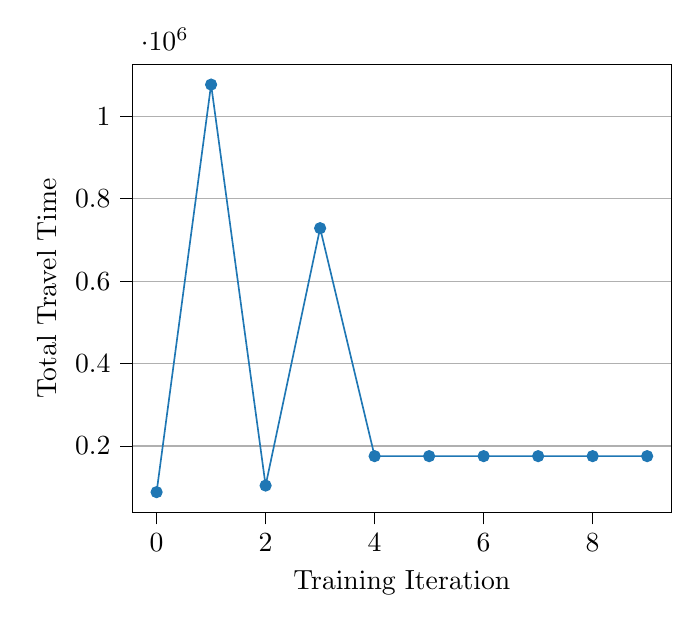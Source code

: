 % This file was created with tikzplotlib v0.10.1.
\begin{tikzpicture}

\definecolor{darkgray176}{RGB}{176,176,176}
\definecolor{steelblue31119180}{RGB}{31,119,180}

\begin{axis}[
tick align=outside,
tick pos=left,
x grid style={darkgray176},
xlabel={Training Iteration},
xmin=-0.45, xmax=9.45,
xtick style={color=black},
y grid style={darkgray176},
ylabel={Total Travel Time},
ymajorgrids,
ymin=38765.559, ymax=1126153.55,
ytick style={color=black}
]
\addplot [draw=steelblue31119180, fill=steelblue31119180, mark=*, only marks]
table{%
x  y
0 88192.286
1 1076726.823
2 104150.241
3 728459.519
4 175512.85
5 175512.85
6 175512.85
7 175512.85
8 175512.85
9 175512.85
};
\addplot [semithick, steelblue31119180]
table {%
0 88192.286
1 1076726.823
2 104150.241
3 728459.519
4 175512.85
5 175512.85
6 175512.85
7 175512.85
8 175512.85
9 175512.85
};
\end{axis}

\end{tikzpicture}
